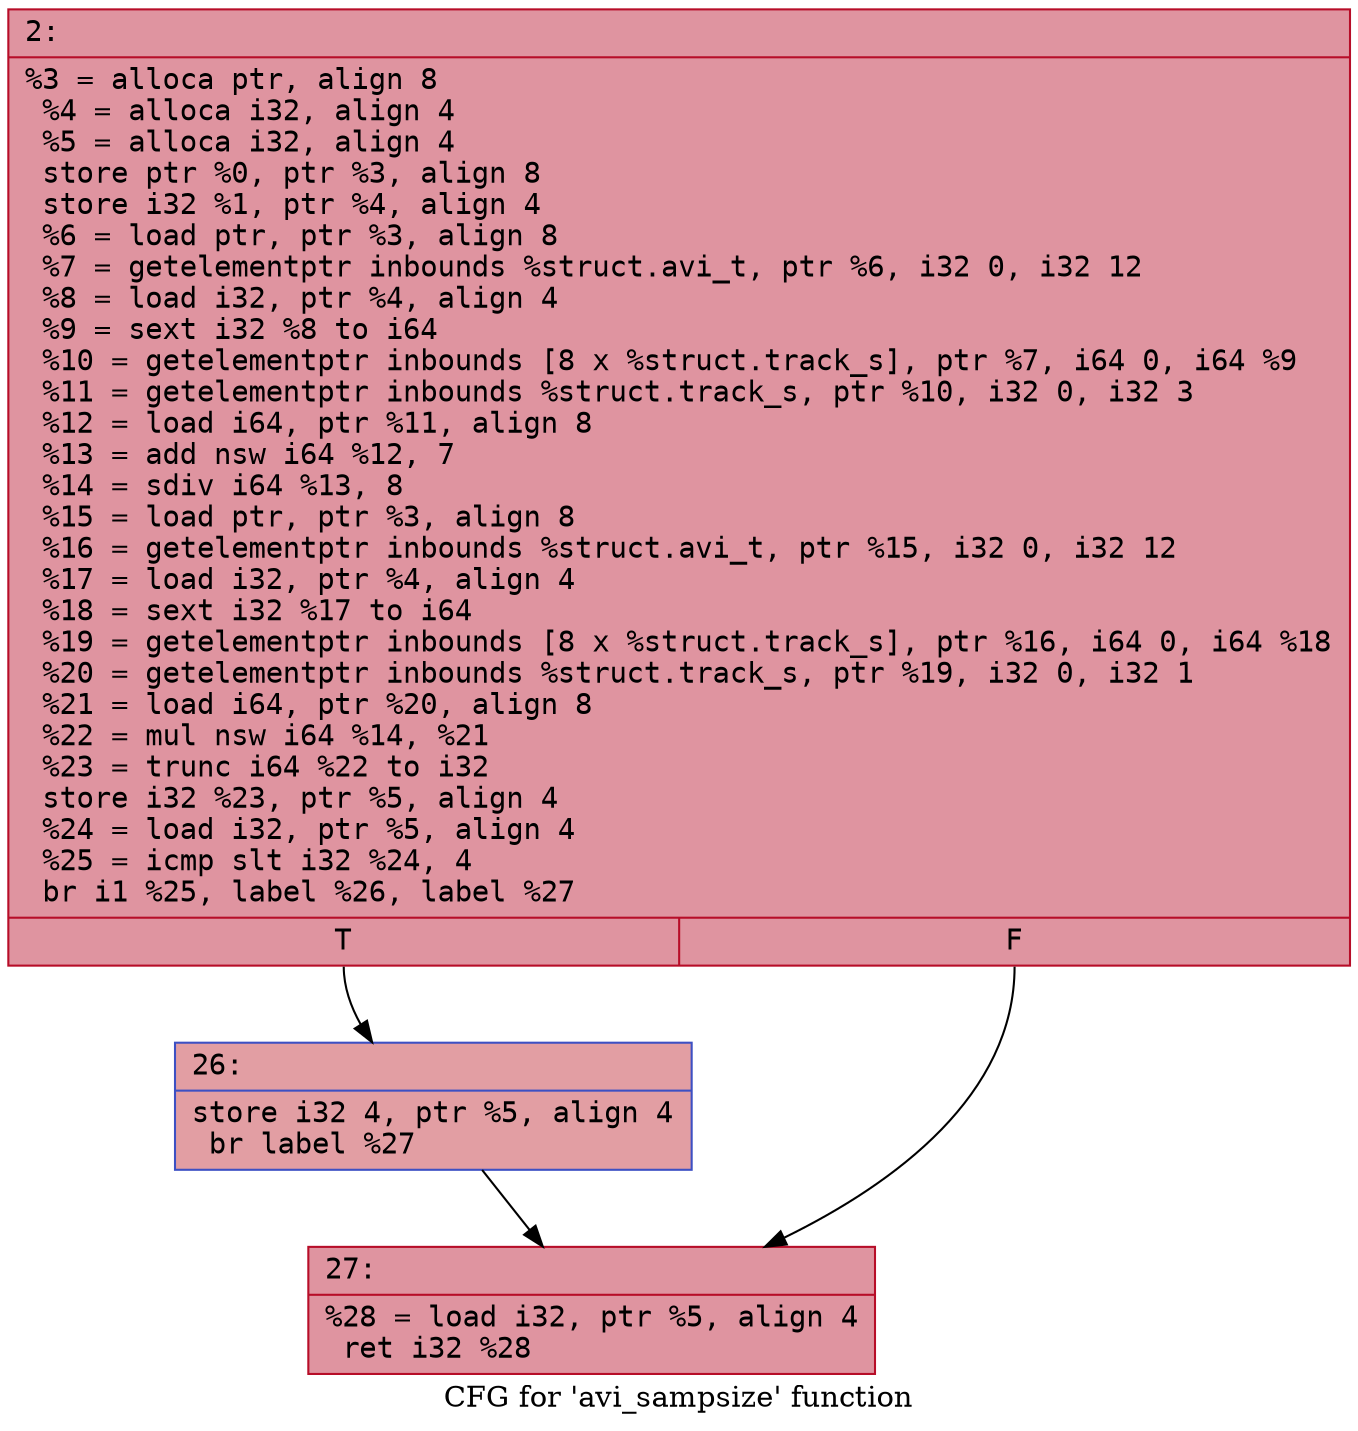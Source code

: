 digraph "CFG for 'avi_sampsize' function" {
	label="CFG for 'avi_sampsize' function";

	Node0x6000005bedf0 [shape=record,color="#b70d28ff", style=filled, fillcolor="#b70d2870" fontname="Courier",label="{2:\l|  %3 = alloca ptr, align 8\l  %4 = alloca i32, align 4\l  %5 = alloca i32, align 4\l  store ptr %0, ptr %3, align 8\l  store i32 %1, ptr %4, align 4\l  %6 = load ptr, ptr %3, align 8\l  %7 = getelementptr inbounds %struct.avi_t, ptr %6, i32 0, i32 12\l  %8 = load i32, ptr %4, align 4\l  %9 = sext i32 %8 to i64\l  %10 = getelementptr inbounds [8 x %struct.track_s], ptr %7, i64 0, i64 %9\l  %11 = getelementptr inbounds %struct.track_s, ptr %10, i32 0, i32 3\l  %12 = load i64, ptr %11, align 8\l  %13 = add nsw i64 %12, 7\l  %14 = sdiv i64 %13, 8\l  %15 = load ptr, ptr %3, align 8\l  %16 = getelementptr inbounds %struct.avi_t, ptr %15, i32 0, i32 12\l  %17 = load i32, ptr %4, align 4\l  %18 = sext i32 %17 to i64\l  %19 = getelementptr inbounds [8 x %struct.track_s], ptr %16, i64 0, i64 %18\l  %20 = getelementptr inbounds %struct.track_s, ptr %19, i32 0, i32 1\l  %21 = load i64, ptr %20, align 8\l  %22 = mul nsw i64 %14, %21\l  %23 = trunc i64 %22 to i32\l  store i32 %23, ptr %5, align 4\l  %24 = load i32, ptr %5, align 4\l  %25 = icmp slt i32 %24, 4\l  br i1 %25, label %26, label %27\l|{<s0>T|<s1>F}}"];
	Node0x6000005bedf0:s0 -> Node0x6000005bee40[tooltip="2 -> 26\nProbability 50.00%" ];
	Node0x6000005bedf0:s1 -> Node0x6000005bee90[tooltip="2 -> 27\nProbability 50.00%" ];
	Node0x6000005bee40 [shape=record,color="#3d50c3ff", style=filled, fillcolor="#be242e70" fontname="Courier",label="{26:\l|  store i32 4, ptr %5, align 4\l  br label %27\l}"];
	Node0x6000005bee40 -> Node0x6000005bee90[tooltip="26 -> 27\nProbability 100.00%" ];
	Node0x6000005bee90 [shape=record,color="#b70d28ff", style=filled, fillcolor="#b70d2870" fontname="Courier",label="{27:\l|  %28 = load i32, ptr %5, align 4\l  ret i32 %28\l}"];
}
